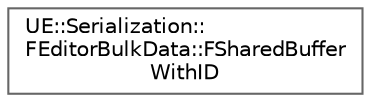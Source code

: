 digraph "Graphical Class Hierarchy"
{
 // INTERACTIVE_SVG=YES
 // LATEX_PDF_SIZE
  bgcolor="transparent";
  edge [fontname=Helvetica,fontsize=10,labelfontname=Helvetica,labelfontsize=10];
  node [fontname=Helvetica,fontsize=10,shape=box,height=0.2,width=0.4];
  rankdir="LR";
  Node0 [id="Node000000",label="UE::Serialization::\lFEditorBulkData::FSharedBuffer\lWithID",height=0.2,width=0.4,color="grey40", fillcolor="white", style="filled",URL="$db/dab/structUE_1_1Serialization_1_1FEditorBulkData_1_1FSharedBufferWithID.html",tooltip="Utility struct used to compute the Payload ID before calling UpdatePayload."];
}

